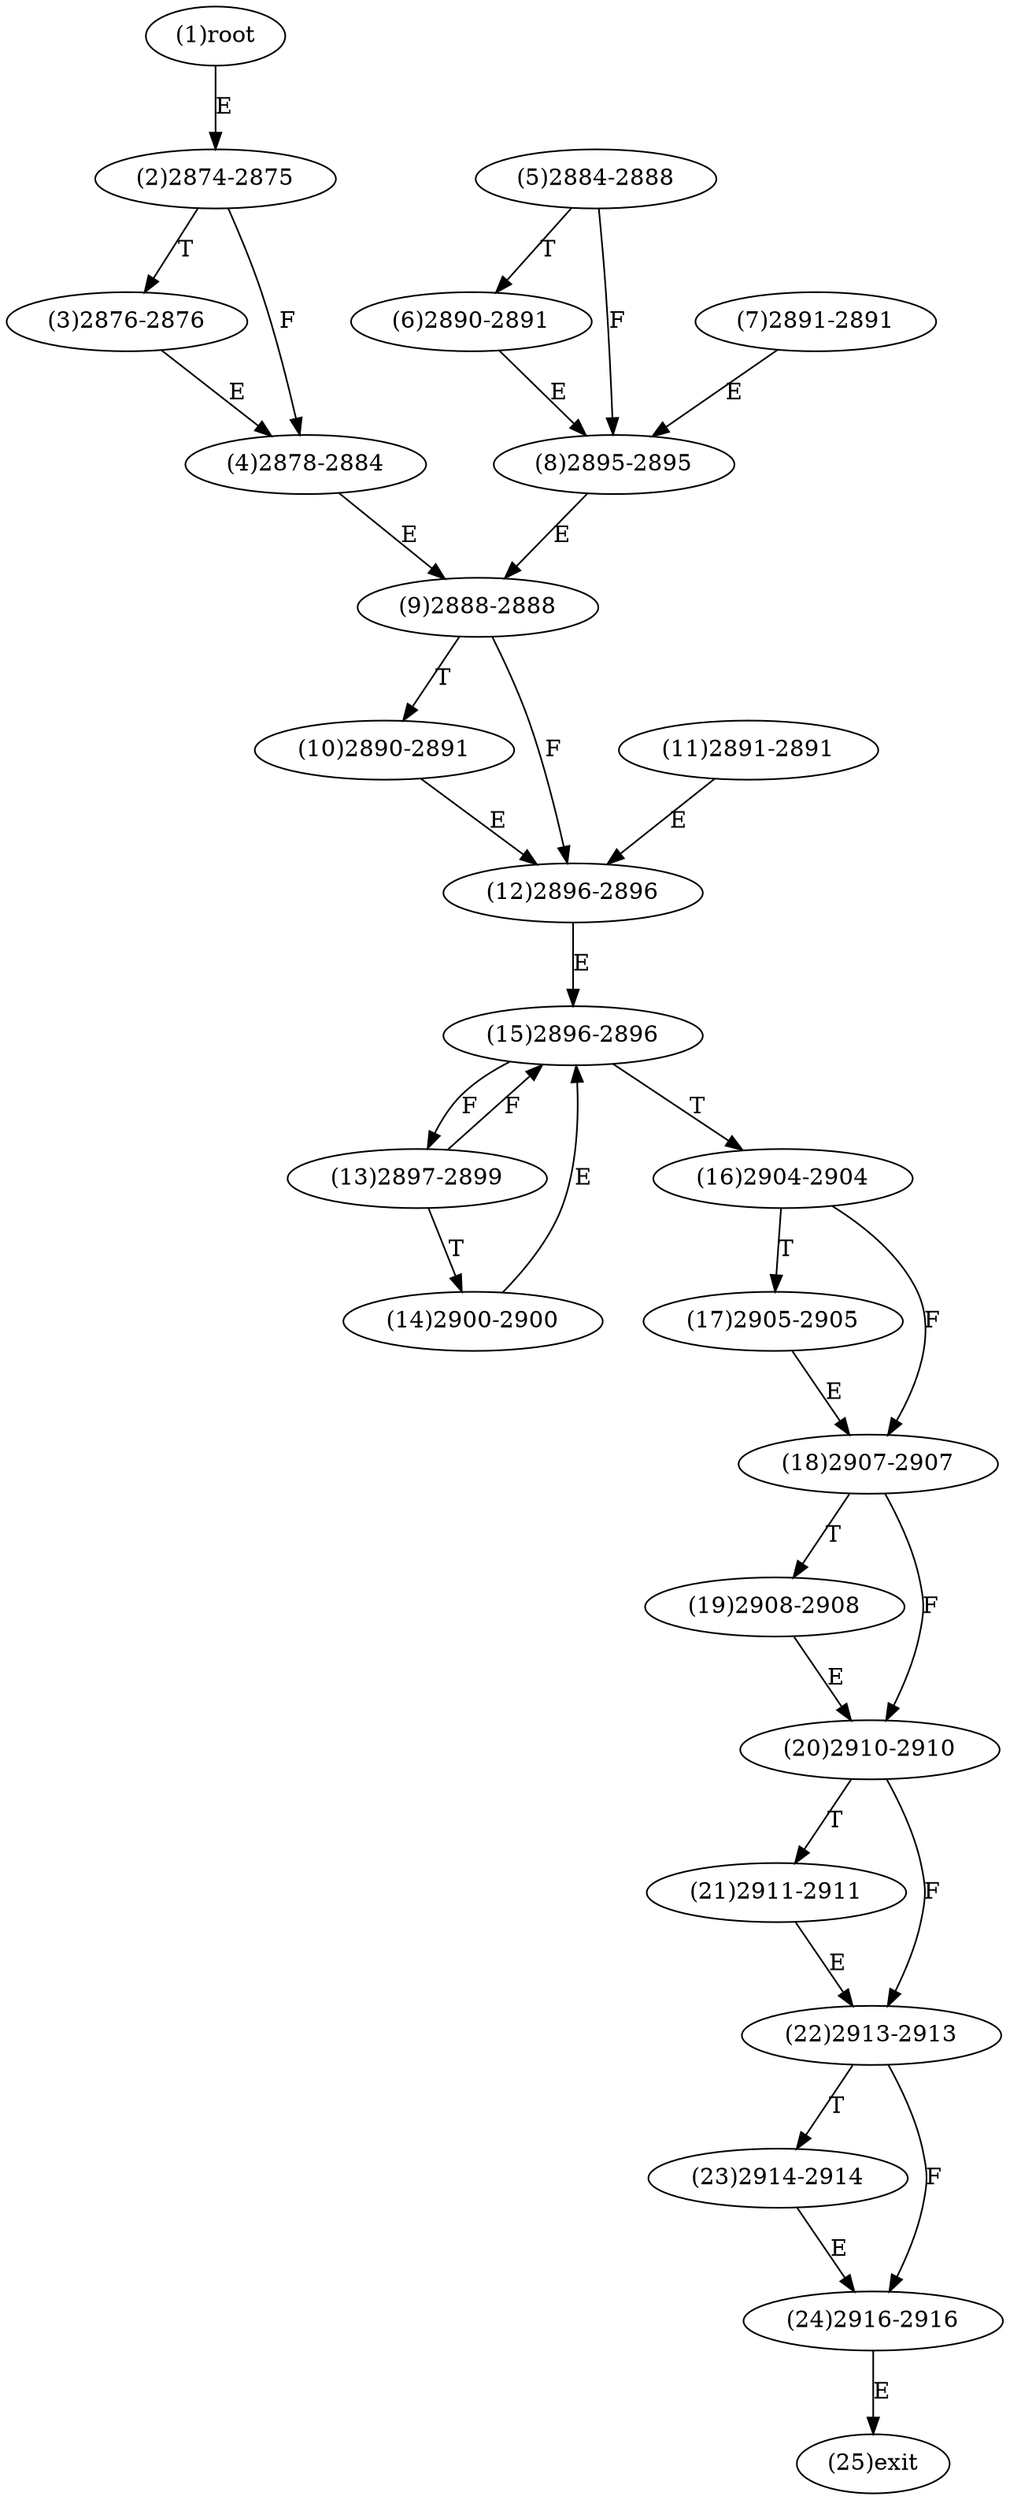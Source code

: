 digraph "" { 
1[ label="(1)root"];
2[ label="(2)2874-2875"];
3[ label="(3)2876-2876"];
4[ label="(4)2878-2884"];
5[ label="(5)2884-2888"];
6[ label="(6)2890-2891"];
7[ label="(7)2891-2891"];
8[ label="(8)2895-2895"];
9[ label="(9)2888-2888"];
10[ label="(10)2890-2891"];
11[ label="(11)2891-2891"];
12[ label="(12)2896-2896"];
13[ label="(13)2897-2899"];
14[ label="(14)2900-2900"];
15[ label="(15)2896-2896"];
17[ label="(17)2905-2905"];
16[ label="(16)2904-2904"];
19[ label="(19)2908-2908"];
18[ label="(18)2907-2907"];
21[ label="(21)2911-2911"];
20[ label="(20)2910-2910"];
23[ label="(23)2914-2914"];
22[ label="(22)2913-2913"];
25[ label="(25)exit"];
24[ label="(24)2916-2916"];
1->2[ label="E"];
2->4[ label="F"];
2->3[ label="T"];
3->4[ label="E"];
4->9[ label="E"];
5->8[ label="F"];
5->6[ label="T"];
6->8[ label="E"];
7->8[ label="E"];
8->9[ label="E"];
9->12[ label="F"];
9->10[ label="T"];
10->12[ label="E"];
11->12[ label="E"];
12->15[ label="E"];
13->15[ label="F"];
13->14[ label="T"];
14->15[ label="E"];
15->13[ label="F"];
15->16[ label="T"];
16->18[ label="F"];
16->17[ label="T"];
17->18[ label="E"];
18->20[ label="F"];
18->19[ label="T"];
19->20[ label="E"];
20->22[ label="F"];
20->21[ label="T"];
21->22[ label="E"];
22->24[ label="F"];
22->23[ label="T"];
23->24[ label="E"];
24->25[ label="E"];
}